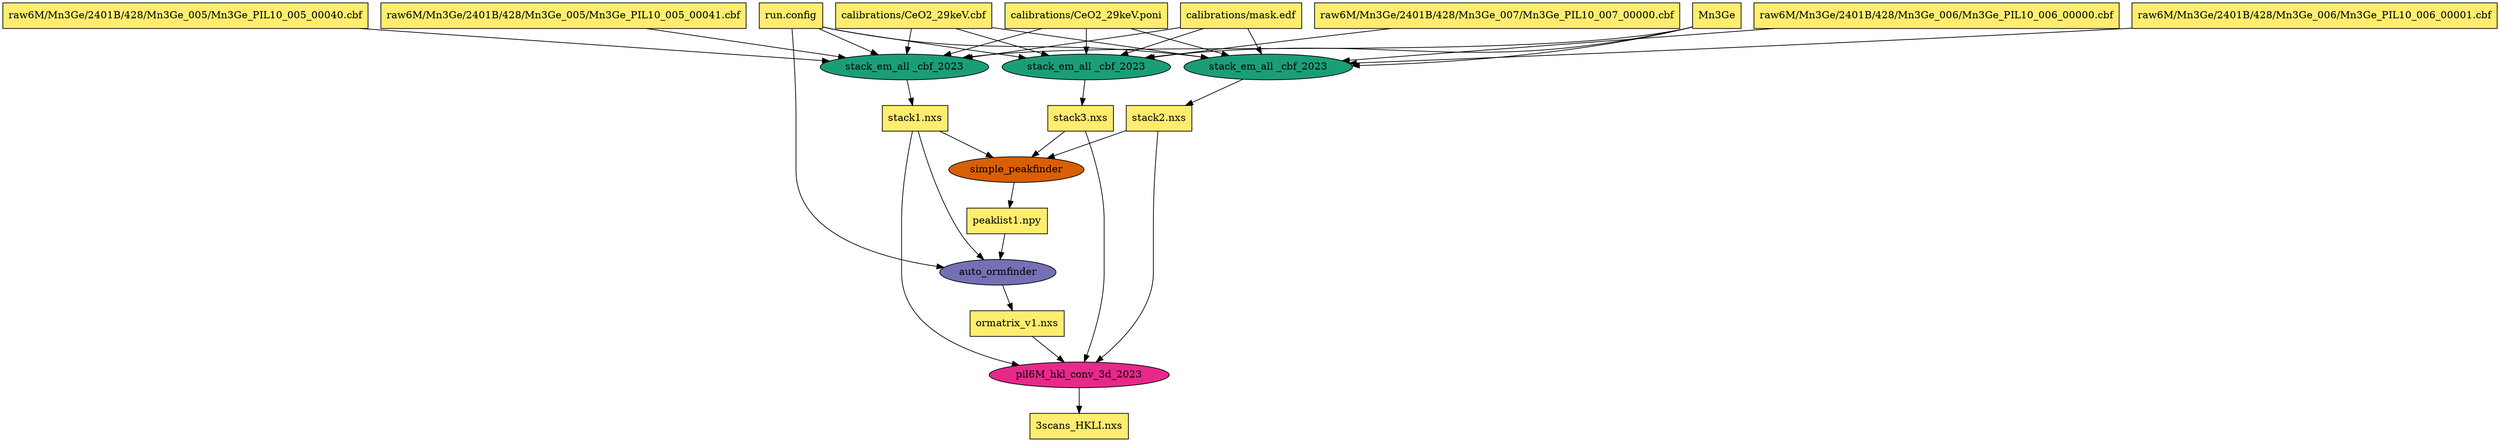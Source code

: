 digraph dag {
    ratio=fill
    node [style=filled,color="#444444",fillcolor="#ffed6f"]
    edge [arrowhead=normal,arrowsize=1.0]

    "3scans_HKLI.nxs" [shape=rect,color="#000000",fillcolor="#ffed6f",label="3scans_HKLI.nxs"]
    "ID0000001" [shape=ellipse,color="#000000",fillcolor="#1b9e77",label="stack_em_all _cbf_2023"]
    "ID0000002" [shape=ellipse,color="#000000",fillcolor="#1b9e77",label="stack_em_all _cbf_2023"]
    "ID0000003" [shape=ellipse,color="#000000",fillcolor="#1b9e77",label="stack_em_all _cbf_2023"]
    "ID0000004" [shape=ellipse,color="#000000",fillcolor="#d95f02",label="simple_peakfinder"]
    "ID0000005" [shape=ellipse,color="#000000",fillcolor="#7570b3",label="auto_ormfinder"]
    "ID0000006" [shape=ellipse,color="#000000",fillcolor="#e7298a",label="pil6M_hkl_conv_3d_2023"]
    "Mn3Ge" [shape=rect,color="#000000",fillcolor="#ffed6f",label="Mn3Ge"]
    "calibrations/CeO2_29keV.cbf" [shape=rect,color="#000000",fillcolor="#ffed6f",label="calibrations/CeO2_29keV.cbf"]
    "calibrations/CeO2_29keV.poni" [shape=rect,color="#000000",fillcolor="#ffed6f",label="calibrations/CeO2_29keV.poni"]
    "calibrations/mask.edf" [shape=rect,color="#000000",fillcolor="#ffed6f",label="calibrations/mask.edf"]
    "ormatrix_v1.nxs" [shape=rect,color="#000000",fillcolor="#ffed6f",label="ormatrix_v1.nxs"]
    "peaklist1.npy" [shape=rect,color="#000000",fillcolor="#ffed6f",label="peaklist1.npy"]
    "raw6M/Mn3Ge/2401B/428/Mn3Ge_005/Mn3Ge_PIL10_005_00040.cbf" [shape=rect,color="#000000",fillcolor="#ffed6f",label="raw6M/Mn3Ge/2401B/428/Mn3Ge_005/Mn3Ge_PIL10_005_00040.cbf"]
    "raw6M/Mn3Ge/2401B/428/Mn3Ge_005/Mn3Ge_PIL10_005_00041.cbf" [shape=rect,color="#000000",fillcolor="#ffed6f",label="raw6M/Mn3Ge/2401B/428/Mn3Ge_005/Mn3Ge_PIL10_005_00041.cbf"]
    "raw6M/Mn3Ge/2401B/428/Mn3Ge_006/Mn3Ge_PIL10_006_00000.cbf" [shape=rect,color="#000000",fillcolor="#ffed6f",label="raw6M/Mn3Ge/2401B/428/Mn3Ge_006/Mn3Ge_PIL10_006_00000.cbf"]
    "raw6M/Mn3Ge/2401B/428/Mn3Ge_006/Mn3Ge_PIL10_006_00001.cbf" [shape=rect,color="#000000",fillcolor="#ffed6f",label="raw6M/Mn3Ge/2401B/428/Mn3Ge_006/Mn3Ge_PIL10_006_00001.cbf"]
    "raw6M/Mn3Ge/2401B/428/Mn3Ge_007/Mn3Ge_PIL10_007_00000.cbf" [shape=rect,color="#000000",fillcolor="#ffed6f",label="raw6M/Mn3Ge/2401B/428/Mn3Ge_007/Mn3Ge_PIL10_007_00000.cbf"]
    "run.config" [shape=rect,color="#000000",fillcolor="#ffed6f",label="run.config"]
    "stack1.nxs" [shape=rect,color="#000000",fillcolor="#ffed6f",label="stack1.nxs"]
    "stack2.nxs" [shape=rect,color="#000000",fillcolor="#ffed6f",label="stack2.nxs"]
    "stack3.nxs" [shape=rect,color="#000000",fillcolor="#ffed6f",label="stack3.nxs"]
    "ID0000001" -> "stack1.nxs" [color="#000000"]
    "ID0000002" -> "stack2.nxs" [color="#000000"]
    "ID0000003" -> "stack3.nxs" [color="#000000"]
    "ID0000004" -> "peaklist1.npy" [color="#000000"]
    "ID0000005" -> "ormatrix_v1.nxs" [color="#000000"]
    "ID0000006" -> "3scans_HKLI.nxs" [color="#000000"]
    "Mn3Ge" -> "ID0000001" [color="#000000"]
    "Mn3Ge" -> "ID0000002" [color="#000000"]
    "Mn3Ge" -> "ID0000003" [color="#000000"]
    "calibrations/CeO2_29keV.cbf" -> "ID0000001" [color="#000000"]
    "calibrations/CeO2_29keV.cbf" -> "ID0000002" [color="#000000"]
    "calibrations/CeO2_29keV.cbf" -> "ID0000003" [color="#000000"]
    "calibrations/CeO2_29keV.poni" -> "ID0000001" [color="#000000"]
    "calibrations/CeO2_29keV.poni" -> "ID0000002" [color="#000000"]
    "calibrations/CeO2_29keV.poni" -> "ID0000003" [color="#000000"]
    "calibrations/mask.edf" -> "ID0000001" [color="#000000"]
    "calibrations/mask.edf" -> "ID0000002" [color="#000000"]
    "calibrations/mask.edf" -> "ID0000003" [color="#000000"]
    "ormatrix_v1.nxs" -> "ID0000006" [color="#000000"]
    "peaklist1.npy" -> "ID0000005" [color="#000000"]
    "raw6M/Mn3Ge/2401B/428/Mn3Ge_005/Mn3Ge_PIL10_005_00040.cbf" -> "ID0000001" [color="#000000"]
    "raw6M/Mn3Ge/2401B/428/Mn3Ge_005/Mn3Ge_PIL10_005_00041.cbf" -> "ID0000001" [color="#000000"]
    "raw6M/Mn3Ge/2401B/428/Mn3Ge_006/Mn3Ge_PIL10_006_00000.cbf" -> "ID0000002" [color="#000000"]
    "raw6M/Mn3Ge/2401B/428/Mn3Ge_006/Mn3Ge_PIL10_006_00001.cbf" -> "ID0000002" [color="#000000"]
    "raw6M/Mn3Ge/2401B/428/Mn3Ge_007/Mn3Ge_PIL10_007_00000.cbf" -> "ID0000003" [color="#000000"]
    "run.config" -> "ID0000001" [color="#000000"]
    "run.config" -> "ID0000002" [color="#000000"]
    "run.config" -> "ID0000003" [color="#000000"]
    "run.config" -> "ID0000005" [color="#000000"]
    "stack1.nxs" -> "ID0000004" [color="#000000"]
    "stack1.nxs" -> "ID0000005" [color="#000000"]
    "stack1.nxs" -> "ID0000006" [color="#000000"]
    "stack2.nxs" -> "ID0000004" [color="#000000"]
    "stack2.nxs" -> "ID0000006" [color="#000000"]
    "stack3.nxs" -> "ID0000004" [color="#000000"]
    "stack3.nxs" -> "ID0000006" [color="#000000"]
}
